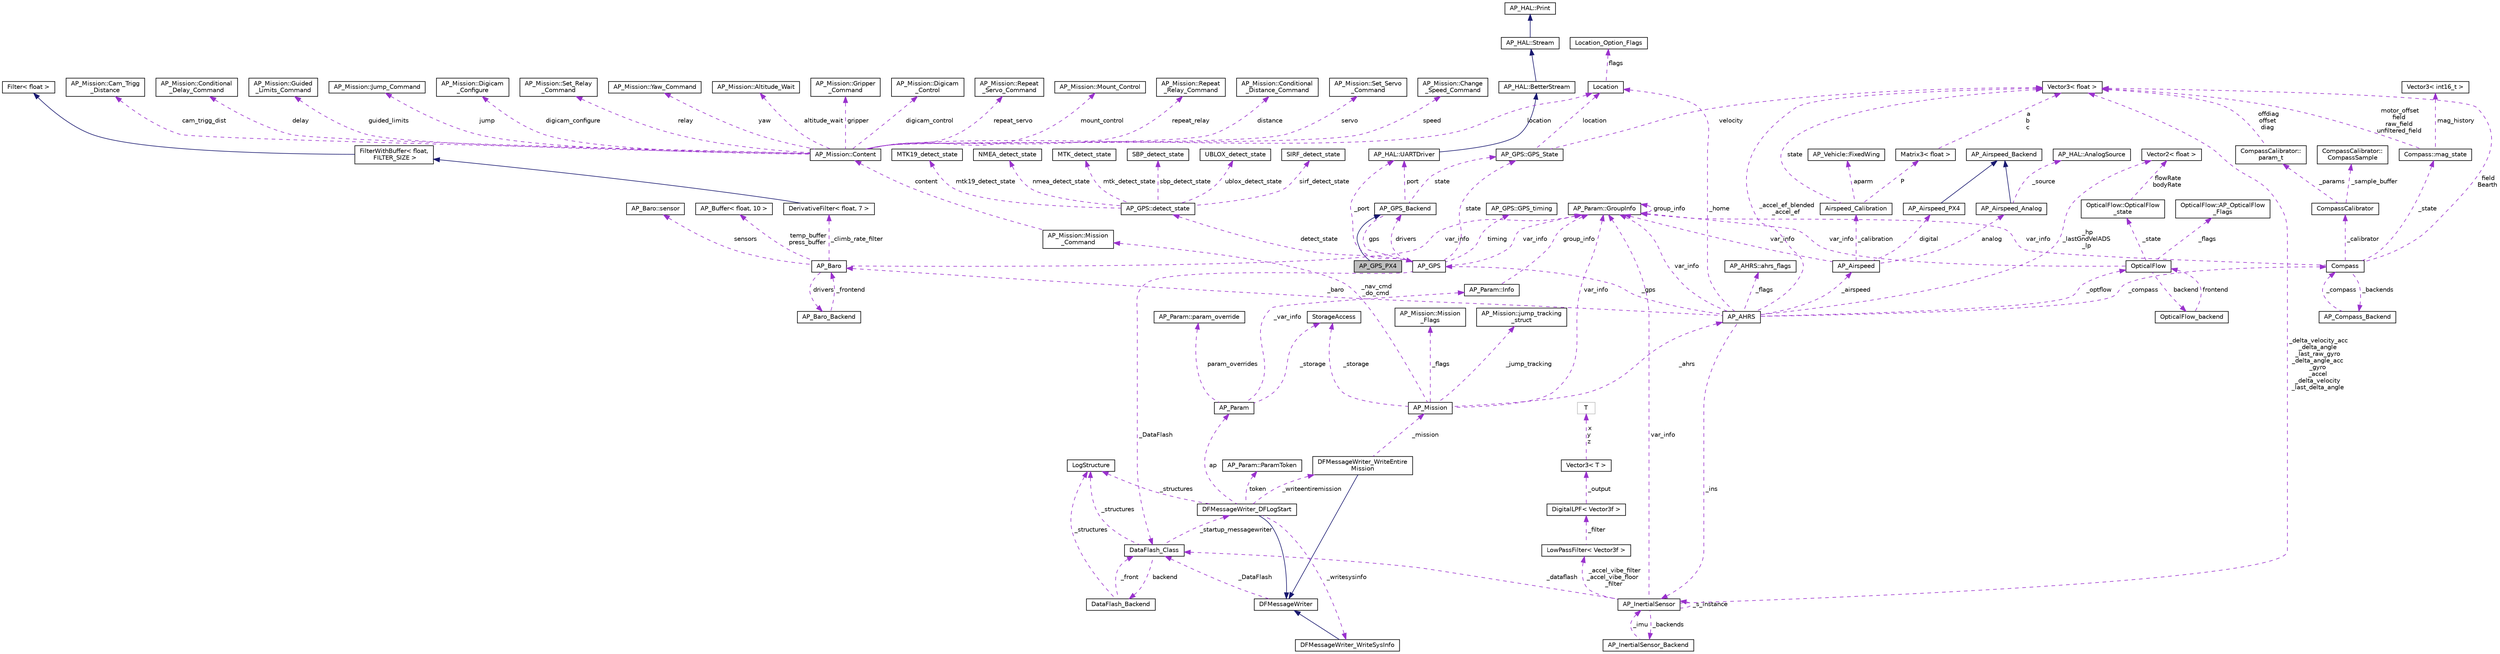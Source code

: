 digraph "AP_GPS_PX4"
{
 // INTERACTIVE_SVG=YES
  edge [fontname="Helvetica",fontsize="10",labelfontname="Helvetica",labelfontsize="10"];
  node [fontname="Helvetica",fontsize="10",shape=record];
  Node1 [label="AP_GPS_PX4",height=0.2,width=0.4,color="black", fillcolor="grey75", style="filled", fontcolor="black"];
  Node2 -> Node1 [dir="back",color="midnightblue",fontsize="10",style="solid",fontname="Helvetica"];
  Node2 [label="AP_GPS_Backend",height=0.2,width=0.4,color="black", fillcolor="white", style="filled",URL="$classAP__GPS__Backend.html"];
  Node3 -> Node2 [dir="back",color="darkorchid3",fontsize="10",style="dashed",label=" port" ,fontname="Helvetica"];
  Node3 [label="AP_HAL::UARTDriver",height=0.2,width=0.4,color="black", fillcolor="white", style="filled",URL="$classAP__HAL_1_1UARTDriver.html"];
  Node4 -> Node3 [dir="back",color="midnightblue",fontsize="10",style="solid",fontname="Helvetica"];
  Node4 [label="AP_HAL::BetterStream",height=0.2,width=0.4,color="black", fillcolor="white", style="filled",URL="$classAP__HAL_1_1BetterStream.html"];
  Node5 -> Node4 [dir="back",color="midnightblue",fontsize="10",style="solid",fontname="Helvetica"];
  Node5 [label="AP_HAL::Stream",height=0.2,width=0.4,color="black", fillcolor="white", style="filled",URL="$classAP__HAL_1_1Stream.html"];
  Node6 -> Node5 [dir="back",color="midnightblue",fontsize="10",style="solid",fontname="Helvetica"];
  Node6 [label="AP_HAL::Print",height=0.2,width=0.4,color="black", fillcolor="white", style="filled",URL="$classAP__HAL_1_1Print.html"];
  Node7 -> Node2 [dir="back",color="darkorchid3",fontsize="10",style="dashed",label=" gps" ,fontname="Helvetica"];
  Node7 [label="AP_GPS",height=0.2,width=0.4,color="black", fillcolor="white", style="filled",URL="$classAP__GPS.html"];
  Node8 -> Node7 [dir="back",color="darkorchid3",fontsize="10",style="dashed",label=" detect_state" ,fontname="Helvetica"];
  Node8 [label="AP_GPS::detect_state",height=0.2,width=0.4,color="black", fillcolor="white", style="filled",URL="$structAP__GPS_1_1detect__state.html"];
  Node9 -> Node8 [dir="back",color="darkorchid3",fontsize="10",style="dashed",label=" sbp_detect_state" ,fontname="Helvetica"];
  Node9 [label="SBP_detect_state",height=0.2,width=0.4,color="black", fillcolor="white", style="filled",URL="$structSBP__detect__state.html"];
  Node10 -> Node8 [dir="back",color="darkorchid3",fontsize="10",style="dashed",label=" ublox_detect_state" ,fontname="Helvetica"];
  Node10 [label="UBLOX_detect_state",height=0.2,width=0.4,color="black", fillcolor="white", style="filled",URL="$structUBLOX__detect__state.html"];
  Node11 -> Node8 [dir="back",color="darkorchid3",fontsize="10",style="dashed",label=" sirf_detect_state" ,fontname="Helvetica"];
  Node11 [label="SIRF_detect_state",height=0.2,width=0.4,color="black", fillcolor="white", style="filled",URL="$structSIRF__detect__state.html"];
  Node12 -> Node8 [dir="back",color="darkorchid3",fontsize="10",style="dashed",label=" mtk19_detect_state" ,fontname="Helvetica"];
  Node12 [label="MTK19_detect_state",height=0.2,width=0.4,color="black", fillcolor="white", style="filled",URL="$structMTK19__detect__state.html"];
  Node13 -> Node8 [dir="back",color="darkorchid3",fontsize="10",style="dashed",label=" nmea_detect_state" ,fontname="Helvetica"];
  Node13 [label="NMEA_detect_state",height=0.2,width=0.4,color="black", fillcolor="white", style="filled",URL="$structNMEA__detect__state.html"];
  Node14 -> Node8 [dir="back",color="darkorchid3",fontsize="10",style="dashed",label=" mtk_detect_state" ,fontname="Helvetica"];
  Node14 [label="MTK_detect_state",height=0.2,width=0.4,color="black", fillcolor="white", style="filled",URL="$structMTK__detect__state.html"];
  Node15 -> Node7 [dir="back",color="darkorchid3",fontsize="10",style="dashed",label=" timing" ,fontname="Helvetica"];
  Node15 [label="AP_GPS::GPS_timing",height=0.2,width=0.4,color="black", fillcolor="white", style="filled",URL="$structAP__GPS_1_1GPS__timing.html"];
  Node2 -> Node7 [dir="back",color="darkorchid3",fontsize="10",style="dashed",label=" drivers" ,fontname="Helvetica"];
  Node16 -> Node7 [dir="back",color="darkorchid3",fontsize="10",style="dashed",label=" _DataFlash" ,fontname="Helvetica"];
  Node16 [label="DataFlash_Class",height=0.2,width=0.4,color="black", fillcolor="white", style="filled",URL="$classDataFlash__Class.html"];
  Node17 -> Node16 [dir="back",color="darkorchid3",fontsize="10",style="dashed",label=" _structures" ,fontname="Helvetica"];
  Node17 [label="LogStructure",height=0.2,width=0.4,color="black", fillcolor="white", style="filled",URL="$structLogStructure.html"];
  Node18 -> Node16 [dir="back",color="darkorchid3",fontsize="10",style="dashed",label=" backend" ,fontname="Helvetica"];
  Node18 [label="DataFlash_Backend",height=0.2,width=0.4,color="black", fillcolor="white", style="filled",URL="$classDataFlash__Backend.html"];
  Node17 -> Node18 [dir="back",color="darkorchid3",fontsize="10",style="dashed",label=" _structures" ,fontname="Helvetica"];
  Node16 -> Node18 [dir="back",color="darkorchid3",fontsize="10",style="dashed",label=" _front" ,fontname="Helvetica"];
  Node19 -> Node16 [dir="back",color="darkorchid3",fontsize="10",style="dashed",label=" _startup_messagewriter" ,fontname="Helvetica"];
  Node19 [label="DFMessageWriter_DFLogStart",height=0.2,width=0.4,color="black", fillcolor="white", style="filled",URL="$classDFMessageWriter__DFLogStart.html"];
  Node20 -> Node19 [dir="back",color="midnightblue",fontsize="10",style="solid",fontname="Helvetica"];
  Node20 [label="DFMessageWriter",height=0.2,width=0.4,color="black", fillcolor="white", style="filled",URL="$classDFMessageWriter.html"];
  Node16 -> Node20 [dir="back",color="darkorchid3",fontsize="10",style="dashed",label=" _DataFlash" ,fontname="Helvetica"];
  Node21 -> Node19 [dir="back",color="darkorchid3",fontsize="10",style="dashed",label=" _writeentiremission" ,fontname="Helvetica"];
  Node21 [label="DFMessageWriter_WriteEntire\lMission",height=0.2,width=0.4,color="black", fillcolor="white", style="filled",URL="$classDFMessageWriter__WriteEntireMission.html"];
  Node20 -> Node21 [dir="back",color="midnightblue",fontsize="10",style="solid",fontname="Helvetica"];
  Node22 -> Node21 [dir="back",color="darkorchid3",fontsize="10",style="dashed",label=" _mission" ,fontname="Helvetica"];
  Node22 [label="AP_Mission",height=0.2,width=0.4,color="black", fillcolor="white", style="filled",URL="$classAP__Mission.html",tooltip="Object managing Mission. "];
  Node23 -> Node22 [dir="back",color="darkorchid3",fontsize="10",style="dashed",label=" _storage" ,fontname="Helvetica"];
  Node23 [label="StorageAccess",height=0.2,width=0.4,color="black", fillcolor="white", style="filled",URL="$classStorageAccess.html"];
  Node24 -> Node22 [dir="back",color="darkorchid3",fontsize="10",style="dashed",label=" _nav_cmd\n_do_cmd" ,fontname="Helvetica"];
  Node24 [label="AP_Mission::Mission\l_Command",height=0.2,width=0.4,color="black", fillcolor="white", style="filled",URL="$structAP__Mission_1_1Mission__Command.html"];
  Node25 -> Node24 [dir="back",color="darkorchid3",fontsize="10",style="dashed",label=" content" ,fontname="Helvetica"];
  Node25 [label="AP_Mission::Content",height=0.2,width=0.4,color="black", fillcolor="white", style="filled",URL="$unionAP__Mission_1_1Content.html"];
  Node26 -> Node25 [dir="back",color="darkorchid3",fontsize="10",style="dashed",label=" guided_limits" ,fontname="Helvetica"];
  Node26 [label="AP_Mission::Guided\l_Limits_Command",height=0.2,width=0.4,color="black", fillcolor="white", style="filled",URL="$structAP__Mission_1_1Guided__Limits__Command.html"];
  Node27 -> Node25 [dir="back",color="darkorchid3",fontsize="10",style="dashed",label=" mount_control" ,fontname="Helvetica"];
  Node27 [label="AP_Mission::Mount_Control",height=0.2,width=0.4,color="black", fillcolor="white", style="filled",URL="$structAP__Mission_1_1Mount__Control.html"];
  Node28 -> Node25 [dir="back",color="darkorchid3",fontsize="10",style="dashed",label=" repeat_relay" ,fontname="Helvetica"];
  Node28 [label="AP_Mission::Repeat\l_Relay_Command",height=0.2,width=0.4,color="black", fillcolor="white", style="filled",URL="$structAP__Mission_1_1Repeat__Relay__Command.html"];
  Node29 -> Node25 [dir="back",color="darkorchid3",fontsize="10",style="dashed",label=" distance" ,fontname="Helvetica"];
  Node29 [label="AP_Mission::Conditional\l_Distance_Command",height=0.2,width=0.4,color="black", fillcolor="white", style="filled",URL="$structAP__Mission_1_1Conditional__Distance__Command.html"];
  Node30 -> Node25 [dir="back",color="darkorchid3",fontsize="10",style="dashed",label=" servo" ,fontname="Helvetica"];
  Node30 [label="AP_Mission::Set_Servo\l_Command",height=0.2,width=0.4,color="black", fillcolor="white", style="filled",URL="$structAP__Mission_1_1Set__Servo__Command.html"];
  Node31 -> Node25 [dir="back",color="darkorchid3",fontsize="10",style="dashed",label=" speed" ,fontname="Helvetica"];
  Node31 [label="AP_Mission::Change\l_Speed_Command",height=0.2,width=0.4,color="black", fillcolor="white", style="filled",URL="$structAP__Mission_1_1Change__Speed__Command.html"];
  Node32 -> Node25 [dir="back",color="darkorchid3",fontsize="10",style="dashed",label=" cam_trigg_dist" ,fontname="Helvetica"];
  Node32 [label="AP_Mission::Cam_Trigg\l_Distance",height=0.2,width=0.4,color="black", fillcolor="white", style="filled",URL="$structAP__Mission_1_1Cam__Trigg__Distance.html"];
  Node33 -> Node25 [dir="back",color="darkorchid3",fontsize="10",style="dashed",label=" delay" ,fontname="Helvetica"];
  Node33 [label="AP_Mission::Conditional\l_Delay_Command",height=0.2,width=0.4,color="black", fillcolor="white", style="filled",URL="$structAP__Mission_1_1Conditional__Delay__Command.html"];
  Node34 -> Node25 [dir="back",color="darkorchid3",fontsize="10",style="dashed",label=" jump" ,fontname="Helvetica"];
  Node34 [label="AP_Mission::Jump_Command",height=0.2,width=0.4,color="black", fillcolor="white", style="filled",URL="$structAP__Mission_1_1Jump__Command.html"];
  Node35 -> Node25 [dir="back",color="darkorchid3",fontsize="10",style="dashed",label=" location" ,fontname="Helvetica"];
  Node35 [label="Location",height=0.2,width=0.4,color="black", fillcolor="white", style="filled",URL="$structLocation.html"];
  Node36 -> Node35 [dir="back",color="darkorchid3",fontsize="10",style="dashed",label=" flags" ,fontname="Helvetica"];
  Node36 [label="Location_Option_Flags",height=0.2,width=0.4,color="black", fillcolor="white", style="filled",URL="$structLocation__Option__Flags.html"];
  Node37 -> Node25 [dir="back",color="darkorchid3",fontsize="10",style="dashed",label=" digicam_configure" ,fontname="Helvetica"];
  Node37 [label="AP_Mission::Digicam\l_Configure",height=0.2,width=0.4,color="black", fillcolor="white", style="filled",URL="$structAP__Mission_1_1Digicam__Configure.html"];
  Node38 -> Node25 [dir="back",color="darkorchid3",fontsize="10",style="dashed",label=" relay" ,fontname="Helvetica"];
  Node38 [label="AP_Mission::Set_Relay\l_Command",height=0.2,width=0.4,color="black", fillcolor="white", style="filled",URL="$structAP__Mission_1_1Set__Relay__Command.html"];
  Node39 -> Node25 [dir="back",color="darkorchid3",fontsize="10",style="dashed",label=" yaw" ,fontname="Helvetica"];
  Node39 [label="AP_Mission::Yaw_Command",height=0.2,width=0.4,color="black", fillcolor="white", style="filled",URL="$structAP__Mission_1_1Yaw__Command.html"];
  Node40 -> Node25 [dir="back",color="darkorchid3",fontsize="10",style="dashed",label=" altitude_wait" ,fontname="Helvetica"];
  Node40 [label="AP_Mission::Altitude_Wait",height=0.2,width=0.4,color="black", fillcolor="white", style="filled",URL="$structAP__Mission_1_1Altitude__Wait.html"];
  Node41 -> Node25 [dir="back",color="darkorchid3",fontsize="10",style="dashed",label=" gripper" ,fontname="Helvetica"];
  Node41 [label="AP_Mission::Gripper\l_Command",height=0.2,width=0.4,color="black", fillcolor="white", style="filled",URL="$structAP__Mission_1_1Gripper__Command.html"];
  Node42 -> Node25 [dir="back",color="darkorchid3",fontsize="10",style="dashed",label=" digicam_control" ,fontname="Helvetica"];
  Node42 [label="AP_Mission::Digicam\l_Control",height=0.2,width=0.4,color="black", fillcolor="white", style="filled",URL="$structAP__Mission_1_1Digicam__Control.html"];
  Node43 -> Node25 [dir="back",color="darkorchid3",fontsize="10",style="dashed",label=" repeat_servo" ,fontname="Helvetica"];
  Node43 [label="AP_Mission::Repeat\l_Servo_Command",height=0.2,width=0.4,color="black", fillcolor="white", style="filled",URL="$structAP__Mission_1_1Repeat__Servo__Command.html"];
  Node44 -> Node22 [dir="back",color="darkorchid3",fontsize="10",style="dashed",label=" var_info" ,fontname="Helvetica"];
  Node44 [label="AP_Param::GroupInfo",height=0.2,width=0.4,color="black", fillcolor="white", style="filled",URL="$structAP__Param_1_1GroupInfo.html"];
  Node44 -> Node44 [dir="back",color="darkorchid3",fontsize="10",style="dashed",label=" group_info" ,fontname="Helvetica"];
  Node45 -> Node22 [dir="back",color="darkorchid3",fontsize="10",style="dashed",label=" _flags" ,fontname="Helvetica"];
  Node45 [label="AP_Mission::Mission\l_Flags",height=0.2,width=0.4,color="black", fillcolor="white", style="filled",URL="$structAP__Mission_1_1Mission__Flags.html"];
  Node46 -> Node22 [dir="back",color="darkorchid3",fontsize="10",style="dashed",label=" _ahrs" ,fontname="Helvetica"];
  Node46 [label="AP_AHRS",height=0.2,width=0.4,color="black", fillcolor="white", style="filled",URL="$classAP__AHRS.html"];
  Node47 -> Node46 [dir="back",color="darkorchid3",fontsize="10",style="dashed",label=" _flags" ,fontname="Helvetica"];
  Node47 [label="AP_AHRS::ahrs_flags",height=0.2,width=0.4,color="black", fillcolor="white", style="filled",URL="$structAP__AHRS_1_1ahrs__flags.html"];
  Node48 -> Node46 [dir="back",color="darkorchid3",fontsize="10",style="dashed",label=" _baro" ,fontname="Helvetica"];
  Node48 [label="AP_Baro",height=0.2,width=0.4,color="black", fillcolor="white", style="filled",URL="$classAP__Baro.html"];
  Node49 -> Node48 [dir="back",color="darkorchid3",fontsize="10",style="dashed",label=" sensors" ,fontname="Helvetica"];
  Node49 [label="AP_Baro::sensor",height=0.2,width=0.4,color="black", fillcolor="white", style="filled",URL="$structAP__Baro_1_1sensor.html"];
  Node50 -> Node48 [dir="back",color="darkorchid3",fontsize="10",style="dashed",label=" temp_buffer\npress_buffer" ,fontname="Helvetica"];
  Node50 [label="AP_Buffer\< float, 10 \>",height=0.2,width=0.4,color="black", fillcolor="white", style="filled",URL="$classAP__Buffer.html"];
  Node51 -> Node48 [dir="back",color="darkorchid3",fontsize="10",style="dashed",label=" _climb_rate_filter" ,fontname="Helvetica"];
  Node51 [label="DerivativeFilter\< float, 7 \>",height=0.2,width=0.4,color="black", fillcolor="white", style="filled",URL="$classDerivativeFilter.html"];
  Node52 -> Node51 [dir="back",color="midnightblue",fontsize="10",style="solid",fontname="Helvetica"];
  Node52 [label="FilterWithBuffer\< float,\l FILTER_SIZE \>",height=0.2,width=0.4,color="black", fillcolor="white", style="filled",URL="$classFilterWithBuffer.html"];
  Node53 -> Node52 [dir="back",color="midnightblue",fontsize="10",style="solid",fontname="Helvetica"];
  Node53 [label="Filter\< float \>",height=0.2,width=0.4,color="black", fillcolor="white", style="filled",URL="$classFilter.html"];
  Node44 -> Node48 [dir="back",color="darkorchid3",fontsize="10",style="dashed",label=" var_info" ,fontname="Helvetica"];
  Node54 -> Node48 [dir="back",color="darkorchid3",fontsize="10",style="dashed",label=" drivers" ,fontname="Helvetica"];
  Node54 [label="AP_Baro_Backend",height=0.2,width=0.4,color="black", fillcolor="white", style="filled",URL="$classAP__Baro__Backend.html",tooltip="-*- tab-width: 4; Mode: C++; c-basic-offset: 4; indent-tabs-mode: nil -*- "];
  Node48 -> Node54 [dir="back",color="darkorchid3",fontsize="10",style="dashed",label=" _frontend" ,fontname="Helvetica"];
  Node55 -> Node46 [dir="back",color="darkorchid3",fontsize="10",style="dashed",label=" _optflow" ,fontname="Helvetica"];
  Node55 [label="OpticalFlow",height=0.2,width=0.4,color="black", fillcolor="white", style="filled",URL="$classOpticalFlow.html"];
  Node44 -> Node55 [dir="back",color="darkorchid3",fontsize="10",style="dashed",label=" var_info" ,fontname="Helvetica"];
  Node56 -> Node55 [dir="back",color="darkorchid3",fontsize="10",style="dashed",label=" _state" ,fontname="Helvetica"];
  Node56 [label="OpticalFlow::OpticalFlow\l_state",height=0.2,width=0.4,color="black", fillcolor="white", style="filled",URL="$structOpticalFlow_1_1OpticalFlow__state.html"];
  Node57 -> Node56 [dir="back",color="darkorchid3",fontsize="10",style="dashed",label=" flowRate\nbodyRate" ,fontname="Helvetica"];
  Node57 [label="Vector2\< float \>",height=0.2,width=0.4,color="black", fillcolor="white", style="filled",URL="$structVector2.html"];
  Node58 -> Node55 [dir="back",color="darkorchid3",fontsize="10",style="dashed",label=" backend" ,fontname="Helvetica"];
  Node58 [label="OpticalFlow_backend",height=0.2,width=0.4,color="black", fillcolor="white", style="filled",URL="$classOpticalFlow__backend.html"];
  Node55 -> Node58 [dir="back",color="darkorchid3",fontsize="10",style="dashed",label=" frontend" ,fontname="Helvetica"];
  Node59 -> Node55 [dir="back",color="darkorchid3",fontsize="10",style="dashed",label=" _flags" ,fontname="Helvetica"];
  Node59 [label="OpticalFlow::AP_OpticalFlow\l_Flags",height=0.2,width=0.4,color="black", fillcolor="white", style="filled",URL="$structOpticalFlow_1_1AP__OpticalFlow__Flags.html"];
  Node44 -> Node46 [dir="back",color="darkorchid3",fontsize="10",style="dashed",label=" var_info" ,fontname="Helvetica"];
  Node60 -> Node46 [dir="back",color="darkorchid3",fontsize="10",style="dashed",label=" _accel_ef_blended\n_accel_ef" ,fontname="Helvetica"];
  Node60 [label="Vector3\< float \>",height=0.2,width=0.4,color="black", fillcolor="white", style="filled",URL="$classVector3.html"];
  Node61 -> Node46 [dir="back",color="darkorchid3",fontsize="10",style="dashed",label=" _ins" ,fontname="Helvetica"];
  Node61 [label="AP_InertialSensor",height=0.2,width=0.4,color="black", fillcolor="white", style="filled",URL="$classAP__InertialSensor.html"];
  Node62 -> Node61 [dir="back",color="darkorchid3",fontsize="10",style="dashed",label=" _accel_vibe_filter\n_accel_vibe_floor\l_filter" ,fontname="Helvetica"];
  Node62 [label="LowPassFilter\< Vector3f \>",height=0.2,width=0.4,color="black", fillcolor="white", style="filled",URL="$classLowPassFilter.html"];
  Node63 -> Node62 [dir="back",color="darkorchid3",fontsize="10",style="dashed",label=" _filter" ,fontname="Helvetica"];
  Node63 [label="DigitalLPF\< Vector3f \>",height=0.2,width=0.4,color="black", fillcolor="white", style="filled",URL="$classDigitalLPF.html"];
  Node64 -> Node63 [dir="back",color="darkorchid3",fontsize="10",style="dashed",label=" _output" ,fontname="Helvetica"];
  Node64 [label="Vector3\< T \>",height=0.2,width=0.4,color="black", fillcolor="white", style="filled",URL="$classVector3.html"];
  Node65 -> Node64 [dir="back",color="darkorchid3",fontsize="10",style="dashed",label=" x\ny\nz" ,fontname="Helvetica"];
  Node65 [label="T",height=0.2,width=0.4,color="grey75", fillcolor="white", style="filled"];
  Node66 -> Node61 [dir="back",color="darkorchid3",fontsize="10",style="dashed",label=" _backends" ,fontname="Helvetica"];
  Node66 [label="AP_InertialSensor_Backend",height=0.2,width=0.4,color="black", fillcolor="white", style="filled",URL="$classAP__InertialSensor__Backend.html"];
  Node61 -> Node66 [dir="back",color="darkorchid3",fontsize="10",style="dashed",label=" _imu" ,fontname="Helvetica"];
  Node16 -> Node61 [dir="back",color="darkorchid3",fontsize="10",style="dashed",label=" _dataflash" ,fontname="Helvetica"];
  Node44 -> Node61 [dir="back",color="darkorchid3",fontsize="10",style="dashed",label=" var_info" ,fontname="Helvetica"];
  Node61 -> Node61 [dir="back",color="darkorchid3",fontsize="10",style="dashed",label=" _s_instance" ,fontname="Helvetica"];
  Node60 -> Node61 [dir="back",color="darkorchid3",fontsize="10",style="dashed",label=" _delta_velocity_acc\n_delta_angle\n_last_raw_gyro\n_delta_angle_acc\n_gyro\n_accel\n_delta_velocity\n_last_delta_angle" ,fontname="Helvetica"];
  Node67 -> Node46 [dir="back",color="darkorchid3",fontsize="10",style="dashed",label=" _airspeed" ,fontname="Helvetica"];
  Node67 [label="AP_Airspeed",height=0.2,width=0.4,color="black", fillcolor="white", style="filled",URL="$classAP__Airspeed.html"];
  Node68 -> Node67 [dir="back",color="darkorchid3",fontsize="10",style="dashed",label=" analog" ,fontname="Helvetica"];
  Node68 [label="AP_Airspeed_Analog",height=0.2,width=0.4,color="black", fillcolor="white", style="filled",URL="$classAP__Airspeed__Analog.html",tooltip="-*- tab-width: 4; Mode: C++; c-basic-offset: 4; indent-tabs-mode: nil -*- "];
  Node69 -> Node68 [dir="back",color="midnightblue",fontsize="10",style="solid",fontname="Helvetica"];
  Node69 [label="AP_Airspeed_Backend",height=0.2,width=0.4,color="black", fillcolor="white", style="filled",URL="$classAP__Airspeed__Backend.html",tooltip="-*- tab-width: 4; Mode: C++; c-basic-offset: 4; indent-tabs-mode: nil -*- "];
  Node70 -> Node68 [dir="back",color="darkorchid3",fontsize="10",style="dashed",label=" _source" ,fontname="Helvetica"];
  Node70 [label="AP_HAL::AnalogSource",height=0.2,width=0.4,color="black", fillcolor="white", style="filled",URL="$classAP__HAL_1_1AnalogSource.html"];
  Node44 -> Node67 [dir="back",color="darkorchid3",fontsize="10",style="dashed",label=" var_info" ,fontname="Helvetica"];
  Node71 -> Node67 [dir="back",color="darkorchid3",fontsize="10",style="dashed",label=" digital" ,fontname="Helvetica"];
  Node71 [label="AP_Airspeed_PX4",height=0.2,width=0.4,color="black", fillcolor="white", style="filled",URL="$classAP__Airspeed__PX4.html",tooltip="-*- tab-width: 4; Mode: C++; c-basic-offset: 4; indent-tabs-mode: nil -*- "];
  Node69 -> Node71 [dir="back",color="midnightblue",fontsize="10",style="solid",fontname="Helvetica"];
  Node72 -> Node67 [dir="back",color="darkorchid3",fontsize="10",style="dashed",label=" _calibration" ,fontname="Helvetica"];
  Node72 [label="Airspeed_Calibration",height=0.2,width=0.4,color="black", fillcolor="white", style="filled",URL="$classAirspeed__Calibration.html",tooltip="-*- tab-width: 4; Mode: C++; c-basic-offset: 4; indent-tabs-mode: nil -*- "];
  Node73 -> Node72 [dir="back",color="darkorchid3",fontsize="10",style="dashed",label=" P" ,fontname="Helvetica"];
  Node73 [label="Matrix3\< float \>",height=0.2,width=0.4,color="black", fillcolor="white", style="filled",URL="$classMatrix3.html"];
  Node60 -> Node73 [dir="back",color="darkorchid3",fontsize="10",style="dashed",label=" a\nb\nc" ,fontname="Helvetica"];
  Node60 -> Node72 [dir="back",color="darkorchid3",fontsize="10",style="dashed",label=" state" ,fontname="Helvetica"];
  Node74 -> Node72 [dir="back",color="darkorchid3",fontsize="10",style="dashed",label=" aparm" ,fontname="Helvetica"];
  Node74 [label="AP_Vehicle::FixedWing",height=0.2,width=0.4,color="black", fillcolor="white", style="filled",URL="$structAP__Vehicle_1_1FixedWing.html"];
  Node57 -> Node46 [dir="back",color="darkorchid3",fontsize="10",style="dashed",label=" _hp\n_lastGndVelADS\n_lp" ,fontname="Helvetica"];
  Node7 -> Node46 [dir="back",color="darkorchid3",fontsize="10",style="dashed",label=" _gps" ,fontname="Helvetica"];
  Node35 -> Node46 [dir="back",color="darkorchid3",fontsize="10",style="dashed",label=" _home" ,fontname="Helvetica"];
  Node75 -> Node46 [dir="back",color="darkorchid3",fontsize="10",style="dashed",label=" _compass" ,fontname="Helvetica"];
  Node75 [label="Compass",height=0.2,width=0.4,color="black", fillcolor="white", style="filled",URL="$classCompass.html"];
  Node44 -> Node75 [dir="back",color="darkorchid3",fontsize="10",style="dashed",label=" var_info" ,fontname="Helvetica"];
  Node60 -> Node75 [dir="back",color="darkorchid3",fontsize="10",style="dashed",label=" field\nBearth" ,fontname="Helvetica"];
  Node76 -> Node75 [dir="back",color="darkorchid3",fontsize="10",style="dashed",label=" _calibrator" ,fontname="Helvetica"];
  Node76 [label="CompassCalibrator",height=0.2,width=0.4,color="black", fillcolor="white", style="filled",URL="$classCompassCalibrator.html"];
  Node77 -> Node76 [dir="back",color="darkorchid3",fontsize="10",style="dashed",label=" _params" ,fontname="Helvetica"];
  Node77 [label="CompassCalibrator::\lparam_t",height=0.2,width=0.4,color="black", fillcolor="white", style="filled",URL="$classCompassCalibrator_1_1param__t.html"];
  Node60 -> Node77 [dir="back",color="darkorchid3",fontsize="10",style="dashed",label=" offdiag\noffset\ndiag" ,fontname="Helvetica"];
  Node78 -> Node76 [dir="back",color="darkorchid3",fontsize="10",style="dashed",label=" _sample_buffer" ,fontname="Helvetica"];
  Node78 [label="CompassCalibrator::\lCompassSample",height=0.2,width=0.4,color="black", fillcolor="white", style="filled",URL="$classCompassCalibrator_1_1CompassSample.html"];
  Node79 -> Node75 [dir="back",color="darkorchid3",fontsize="10",style="dashed",label=" _backends" ,fontname="Helvetica"];
  Node79 [label="AP_Compass_Backend",height=0.2,width=0.4,color="black", fillcolor="white", style="filled",URL="$classAP__Compass__Backend.html"];
  Node75 -> Node79 [dir="back",color="darkorchid3",fontsize="10",style="dashed",label=" _compass" ,fontname="Helvetica"];
  Node80 -> Node75 [dir="back",color="darkorchid3",fontsize="10",style="dashed",label=" _state" ,fontname="Helvetica"];
  Node80 [label="Compass::mag_state",height=0.2,width=0.4,color="black", fillcolor="white", style="filled",URL="$structCompass_1_1mag__state.html"];
  Node60 -> Node80 [dir="back",color="darkorchid3",fontsize="10",style="dashed",label=" motor_offset\nfield\nraw_field\nunfiltered_field" ,fontname="Helvetica"];
  Node81 -> Node80 [dir="back",color="darkorchid3",fontsize="10",style="dashed",label=" mag_history" ,fontname="Helvetica"];
  Node81 [label="Vector3\< int16_t \>",height=0.2,width=0.4,color="black", fillcolor="white", style="filled",URL="$classVector3.html"];
  Node82 -> Node22 [dir="back",color="darkorchid3",fontsize="10",style="dashed",label=" _jump_tracking" ,fontname="Helvetica"];
  Node82 [label="AP_Mission::jump_tracking\l_struct",height=0.2,width=0.4,color="black", fillcolor="white", style="filled",URL="$structAP__Mission_1_1jump__tracking__struct.html"];
  Node83 -> Node19 [dir="back",color="darkorchid3",fontsize="10",style="dashed",label=" _writesysinfo" ,fontname="Helvetica"];
  Node83 [label="DFMessageWriter_WriteSysInfo",height=0.2,width=0.4,color="black", fillcolor="white", style="filled",URL="$classDFMessageWriter__WriteSysInfo.html"];
  Node20 -> Node83 [dir="back",color="midnightblue",fontsize="10",style="solid",fontname="Helvetica"];
  Node84 -> Node19 [dir="back",color="darkorchid3",fontsize="10",style="dashed",label=" token" ,fontname="Helvetica"];
  Node84 [label="AP_Param::ParamToken",height=0.2,width=0.4,color="black", fillcolor="white", style="filled",URL="$structAP__Param_1_1ParamToken.html"];
  Node17 -> Node19 [dir="back",color="darkorchid3",fontsize="10",style="dashed",label=" _structures" ,fontname="Helvetica"];
  Node85 -> Node19 [dir="back",color="darkorchid3",fontsize="10",style="dashed",label=" ap" ,fontname="Helvetica"];
  Node85 [label="AP_Param",height=0.2,width=0.4,color="black", fillcolor="white", style="filled",URL="$classAP__Param.html"];
  Node23 -> Node85 [dir="back",color="darkorchid3",fontsize="10",style="dashed",label=" _storage" ,fontname="Helvetica"];
  Node86 -> Node85 [dir="back",color="darkorchid3",fontsize="10",style="dashed",label=" _var_info" ,fontname="Helvetica"];
  Node86 [label="AP_Param::Info",height=0.2,width=0.4,color="black", fillcolor="white", style="filled",URL="$structAP__Param_1_1Info.html"];
  Node44 -> Node86 [dir="back",color="darkorchid3",fontsize="10",style="dashed",label=" group_info" ,fontname="Helvetica"];
  Node87 -> Node85 [dir="back",color="darkorchid3",fontsize="10",style="dashed",label=" param_overrides" ,fontname="Helvetica"];
  Node87 [label="AP_Param::param_override",height=0.2,width=0.4,color="black", fillcolor="white", style="filled",URL="$structAP__Param_1_1param__override.html"];
  Node3 -> Node7 [dir="back",color="darkorchid3",fontsize="10",style="dashed",label=" _port" ,fontname="Helvetica"];
  Node44 -> Node7 [dir="back",color="darkorchid3",fontsize="10",style="dashed",label=" var_info" ,fontname="Helvetica"];
  Node88 -> Node7 [dir="back",color="darkorchid3",fontsize="10",style="dashed",label=" state" ,fontname="Helvetica"];
  Node88 [label="AP_GPS::GPS_State",height=0.2,width=0.4,color="black", fillcolor="white", style="filled",URL="$structAP__GPS_1_1GPS__State.html"];
  Node60 -> Node88 [dir="back",color="darkorchid3",fontsize="10",style="dashed",label=" velocity" ,fontname="Helvetica"];
  Node35 -> Node88 [dir="back",color="darkorchid3",fontsize="10",style="dashed",label=" location" ,fontname="Helvetica"];
  Node88 -> Node2 [dir="back",color="darkorchid3",fontsize="10",style="dashed",label=" state" ,fontname="Helvetica"];
}
